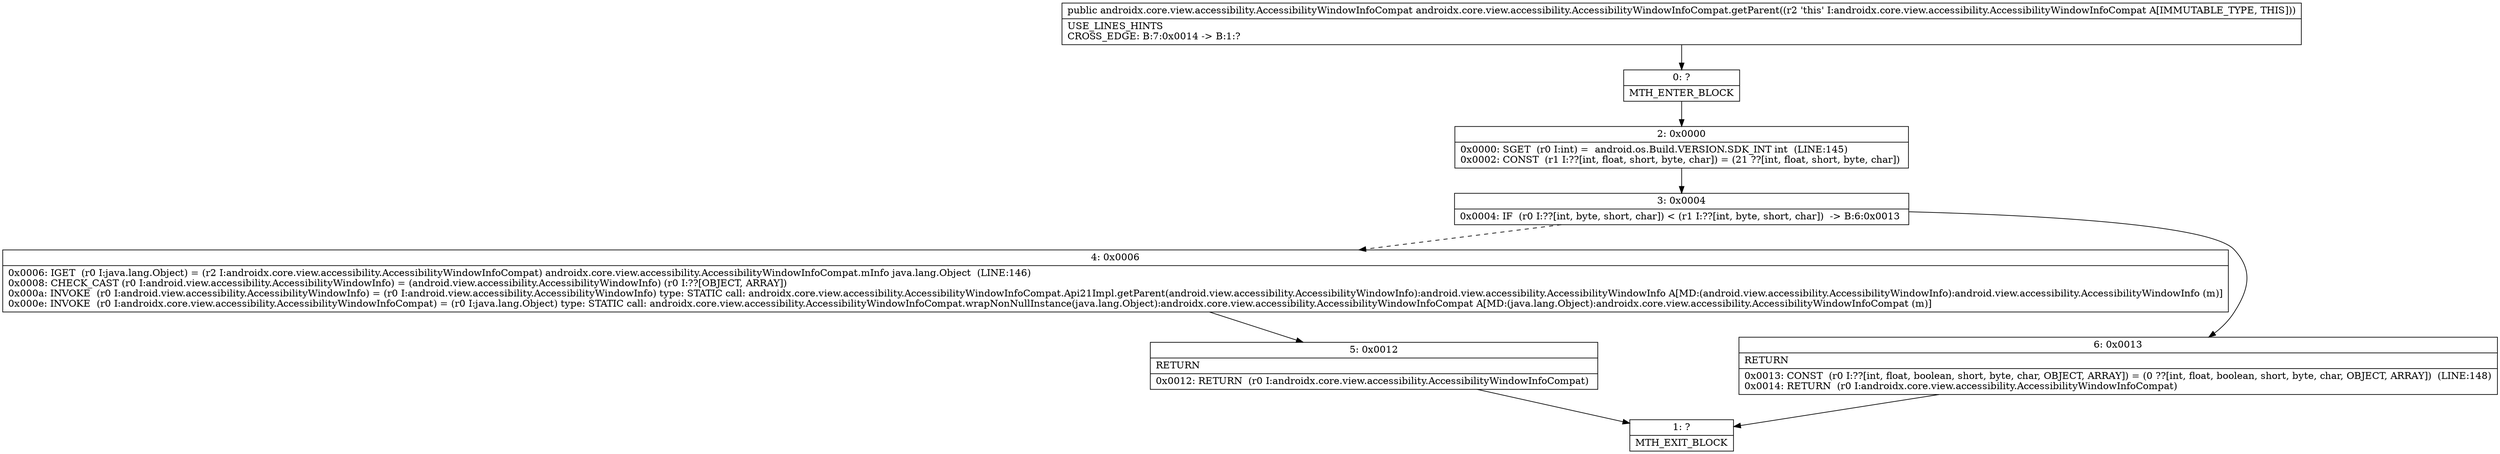 digraph "CFG forandroidx.core.view.accessibility.AccessibilityWindowInfoCompat.getParent()Landroidx\/core\/view\/accessibility\/AccessibilityWindowInfoCompat;" {
Node_0 [shape=record,label="{0\:\ ?|MTH_ENTER_BLOCK\l}"];
Node_2 [shape=record,label="{2\:\ 0x0000|0x0000: SGET  (r0 I:int) =  android.os.Build.VERSION.SDK_INT int  (LINE:145)\l0x0002: CONST  (r1 I:??[int, float, short, byte, char]) = (21 ??[int, float, short, byte, char]) \l}"];
Node_3 [shape=record,label="{3\:\ 0x0004|0x0004: IF  (r0 I:??[int, byte, short, char]) \< (r1 I:??[int, byte, short, char])  \-\> B:6:0x0013 \l}"];
Node_4 [shape=record,label="{4\:\ 0x0006|0x0006: IGET  (r0 I:java.lang.Object) = (r2 I:androidx.core.view.accessibility.AccessibilityWindowInfoCompat) androidx.core.view.accessibility.AccessibilityWindowInfoCompat.mInfo java.lang.Object  (LINE:146)\l0x0008: CHECK_CAST (r0 I:android.view.accessibility.AccessibilityWindowInfo) = (android.view.accessibility.AccessibilityWindowInfo) (r0 I:??[OBJECT, ARRAY]) \l0x000a: INVOKE  (r0 I:android.view.accessibility.AccessibilityWindowInfo) = (r0 I:android.view.accessibility.AccessibilityWindowInfo) type: STATIC call: androidx.core.view.accessibility.AccessibilityWindowInfoCompat.Api21Impl.getParent(android.view.accessibility.AccessibilityWindowInfo):android.view.accessibility.AccessibilityWindowInfo A[MD:(android.view.accessibility.AccessibilityWindowInfo):android.view.accessibility.AccessibilityWindowInfo (m)]\l0x000e: INVOKE  (r0 I:androidx.core.view.accessibility.AccessibilityWindowInfoCompat) = (r0 I:java.lang.Object) type: STATIC call: androidx.core.view.accessibility.AccessibilityWindowInfoCompat.wrapNonNullInstance(java.lang.Object):androidx.core.view.accessibility.AccessibilityWindowInfoCompat A[MD:(java.lang.Object):androidx.core.view.accessibility.AccessibilityWindowInfoCompat (m)]\l}"];
Node_5 [shape=record,label="{5\:\ 0x0012|RETURN\l|0x0012: RETURN  (r0 I:androidx.core.view.accessibility.AccessibilityWindowInfoCompat) \l}"];
Node_1 [shape=record,label="{1\:\ ?|MTH_EXIT_BLOCK\l}"];
Node_6 [shape=record,label="{6\:\ 0x0013|RETURN\l|0x0013: CONST  (r0 I:??[int, float, boolean, short, byte, char, OBJECT, ARRAY]) = (0 ??[int, float, boolean, short, byte, char, OBJECT, ARRAY])  (LINE:148)\l0x0014: RETURN  (r0 I:androidx.core.view.accessibility.AccessibilityWindowInfoCompat) \l}"];
MethodNode[shape=record,label="{public androidx.core.view.accessibility.AccessibilityWindowInfoCompat androidx.core.view.accessibility.AccessibilityWindowInfoCompat.getParent((r2 'this' I:androidx.core.view.accessibility.AccessibilityWindowInfoCompat A[IMMUTABLE_TYPE, THIS]))  | USE_LINES_HINTS\lCROSS_EDGE: B:7:0x0014 \-\> B:1:?\l}"];
MethodNode -> Node_0;Node_0 -> Node_2;
Node_2 -> Node_3;
Node_3 -> Node_4[style=dashed];
Node_3 -> Node_6;
Node_4 -> Node_5;
Node_5 -> Node_1;
Node_6 -> Node_1;
}

